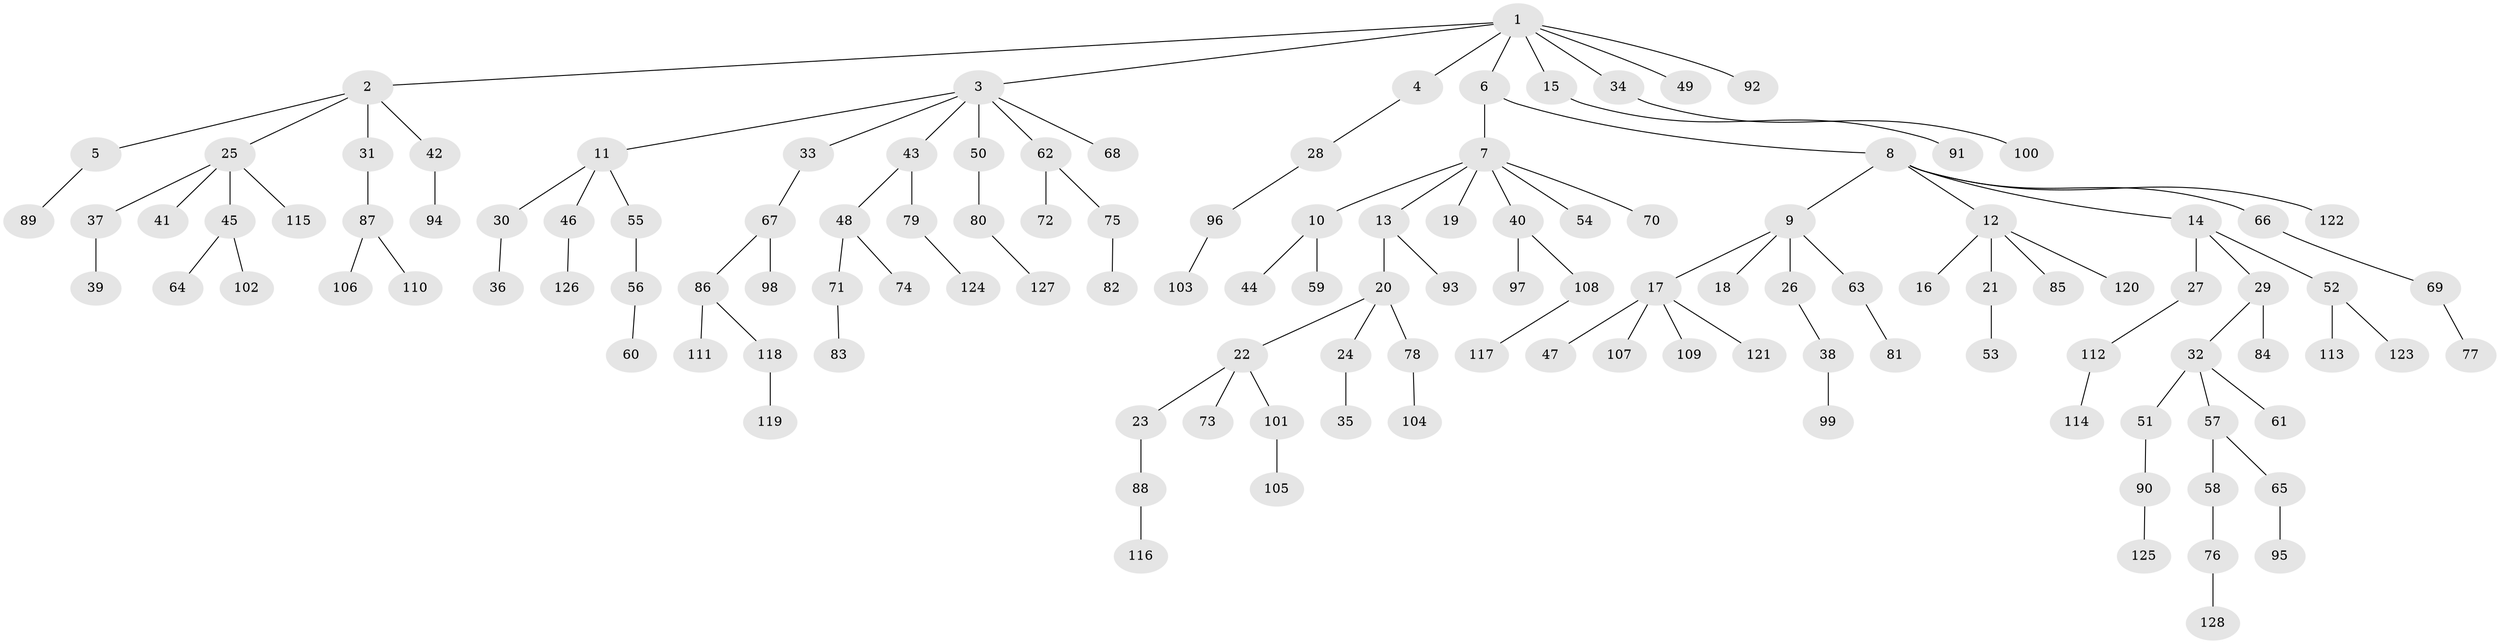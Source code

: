 // Generated by graph-tools (version 1.1) at 2025/02/03/09/25 03:02:29]
// undirected, 128 vertices, 127 edges
graph export_dot {
graph [start="1"]
  node [color=gray90,style=filled];
  1;
  2;
  3;
  4;
  5;
  6;
  7;
  8;
  9;
  10;
  11;
  12;
  13;
  14;
  15;
  16;
  17;
  18;
  19;
  20;
  21;
  22;
  23;
  24;
  25;
  26;
  27;
  28;
  29;
  30;
  31;
  32;
  33;
  34;
  35;
  36;
  37;
  38;
  39;
  40;
  41;
  42;
  43;
  44;
  45;
  46;
  47;
  48;
  49;
  50;
  51;
  52;
  53;
  54;
  55;
  56;
  57;
  58;
  59;
  60;
  61;
  62;
  63;
  64;
  65;
  66;
  67;
  68;
  69;
  70;
  71;
  72;
  73;
  74;
  75;
  76;
  77;
  78;
  79;
  80;
  81;
  82;
  83;
  84;
  85;
  86;
  87;
  88;
  89;
  90;
  91;
  92;
  93;
  94;
  95;
  96;
  97;
  98;
  99;
  100;
  101;
  102;
  103;
  104;
  105;
  106;
  107;
  108;
  109;
  110;
  111;
  112;
  113;
  114;
  115;
  116;
  117;
  118;
  119;
  120;
  121;
  122;
  123;
  124;
  125;
  126;
  127;
  128;
  1 -- 2;
  1 -- 3;
  1 -- 4;
  1 -- 6;
  1 -- 15;
  1 -- 34;
  1 -- 49;
  1 -- 92;
  2 -- 5;
  2 -- 25;
  2 -- 31;
  2 -- 42;
  3 -- 11;
  3 -- 33;
  3 -- 43;
  3 -- 50;
  3 -- 62;
  3 -- 68;
  4 -- 28;
  5 -- 89;
  6 -- 7;
  6 -- 8;
  7 -- 10;
  7 -- 13;
  7 -- 19;
  7 -- 40;
  7 -- 54;
  7 -- 70;
  8 -- 9;
  8 -- 12;
  8 -- 14;
  8 -- 66;
  8 -- 122;
  9 -- 17;
  9 -- 18;
  9 -- 26;
  9 -- 63;
  10 -- 44;
  10 -- 59;
  11 -- 30;
  11 -- 46;
  11 -- 55;
  12 -- 16;
  12 -- 21;
  12 -- 85;
  12 -- 120;
  13 -- 20;
  13 -- 93;
  14 -- 27;
  14 -- 29;
  14 -- 52;
  15 -- 91;
  17 -- 47;
  17 -- 107;
  17 -- 109;
  17 -- 121;
  20 -- 22;
  20 -- 24;
  20 -- 78;
  21 -- 53;
  22 -- 23;
  22 -- 73;
  22 -- 101;
  23 -- 88;
  24 -- 35;
  25 -- 37;
  25 -- 41;
  25 -- 45;
  25 -- 115;
  26 -- 38;
  27 -- 112;
  28 -- 96;
  29 -- 32;
  29 -- 84;
  30 -- 36;
  31 -- 87;
  32 -- 51;
  32 -- 57;
  32 -- 61;
  33 -- 67;
  34 -- 100;
  37 -- 39;
  38 -- 99;
  40 -- 97;
  40 -- 108;
  42 -- 94;
  43 -- 48;
  43 -- 79;
  45 -- 64;
  45 -- 102;
  46 -- 126;
  48 -- 71;
  48 -- 74;
  50 -- 80;
  51 -- 90;
  52 -- 113;
  52 -- 123;
  55 -- 56;
  56 -- 60;
  57 -- 58;
  57 -- 65;
  58 -- 76;
  62 -- 72;
  62 -- 75;
  63 -- 81;
  65 -- 95;
  66 -- 69;
  67 -- 86;
  67 -- 98;
  69 -- 77;
  71 -- 83;
  75 -- 82;
  76 -- 128;
  78 -- 104;
  79 -- 124;
  80 -- 127;
  86 -- 111;
  86 -- 118;
  87 -- 106;
  87 -- 110;
  88 -- 116;
  90 -- 125;
  96 -- 103;
  101 -- 105;
  108 -- 117;
  112 -- 114;
  118 -- 119;
}
